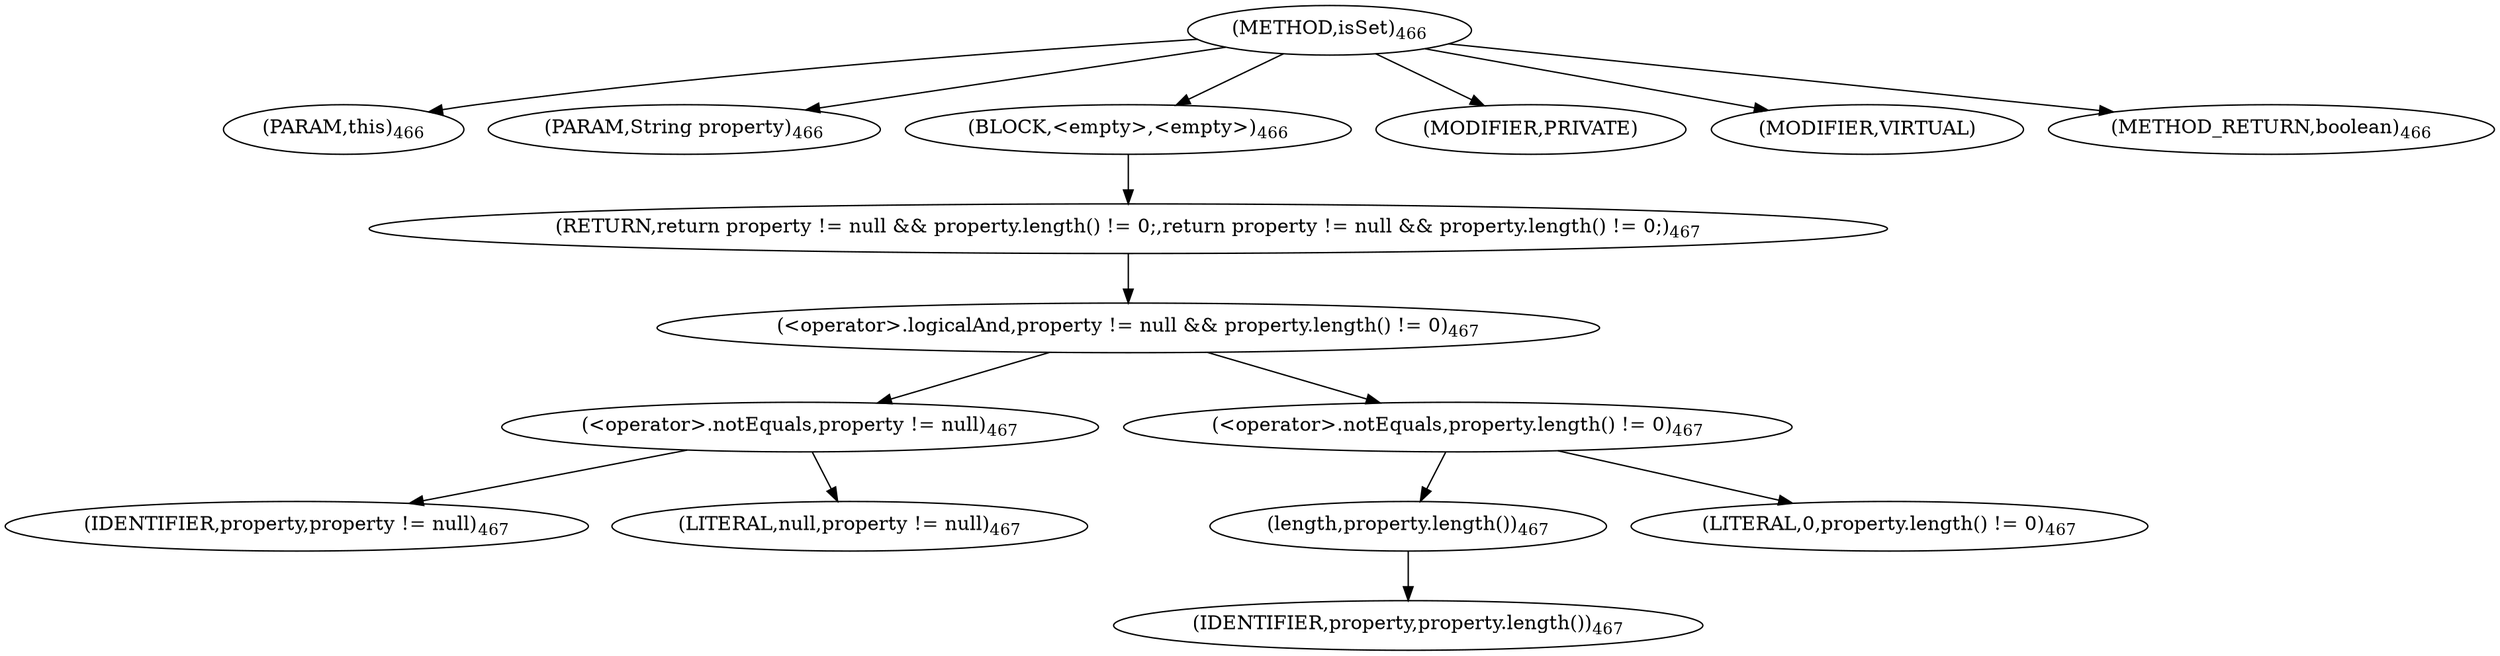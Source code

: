 digraph "isSet" {  
"862" [label = <(METHOD,isSet)<SUB>466</SUB>> ]
"863" [label = <(PARAM,this)<SUB>466</SUB>> ]
"864" [label = <(PARAM,String property)<SUB>466</SUB>> ]
"865" [label = <(BLOCK,&lt;empty&gt;,&lt;empty&gt;)<SUB>466</SUB>> ]
"866" [label = <(RETURN,return property != null &amp;&amp; property.length() != 0;,return property != null &amp;&amp; property.length() != 0;)<SUB>467</SUB>> ]
"867" [label = <(&lt;operator&gt;.logicalAnd,property != null &amp;&amp; property.length() != 0)<SUB>467</SUB>> ]
"868" [label = <(&lt;operator&gt;.notEquals,property != null)<SUB>467</SUB>> ]
"869" [label = <(IDENTIFIER,property,property != null)<SUB>467</SUB>> ]
"870" [label = <(LITERAL,null,property != null)<SUB>467</SUB>> ]
"871" [label = <(&lt;operator&gt;.notEquals,property.length() != 0)<SUB>467</SUB>> ]
"872" [label = <(length,property.length())<SUB>467</SUB>> ]
"873" [label = <(IDENTIFIER,property,property.length())<SUB>467</SUB>> ]
"874" [label = <(LITERAL,0,property.length() != 0)<SUB>467</SUB>> ]
"875" [label = <(MODIFIER,PRIVATE)> ]
"876" [label = <(MODIFIER,VIRTUAL)> ]
"877" [label = <(METHOD_RETURN,boolean)<SUB>466</SUB>> ]
  "862" -> "863" 
  "862" -> "864" 
  "862" -> "865" 
  "862" -> "875" 
  "862" -> "876" 
  "862" -> "877" 
  "865" -> "866" 
  "866" -> "867" 
  "867" -> "868" 
  "867" -> "871" 
  "868" -> "869" 
  "868" -> "870" 
  "871" -> "872" 
  "871" -> "874" 
  "872" -> "873" 
}
